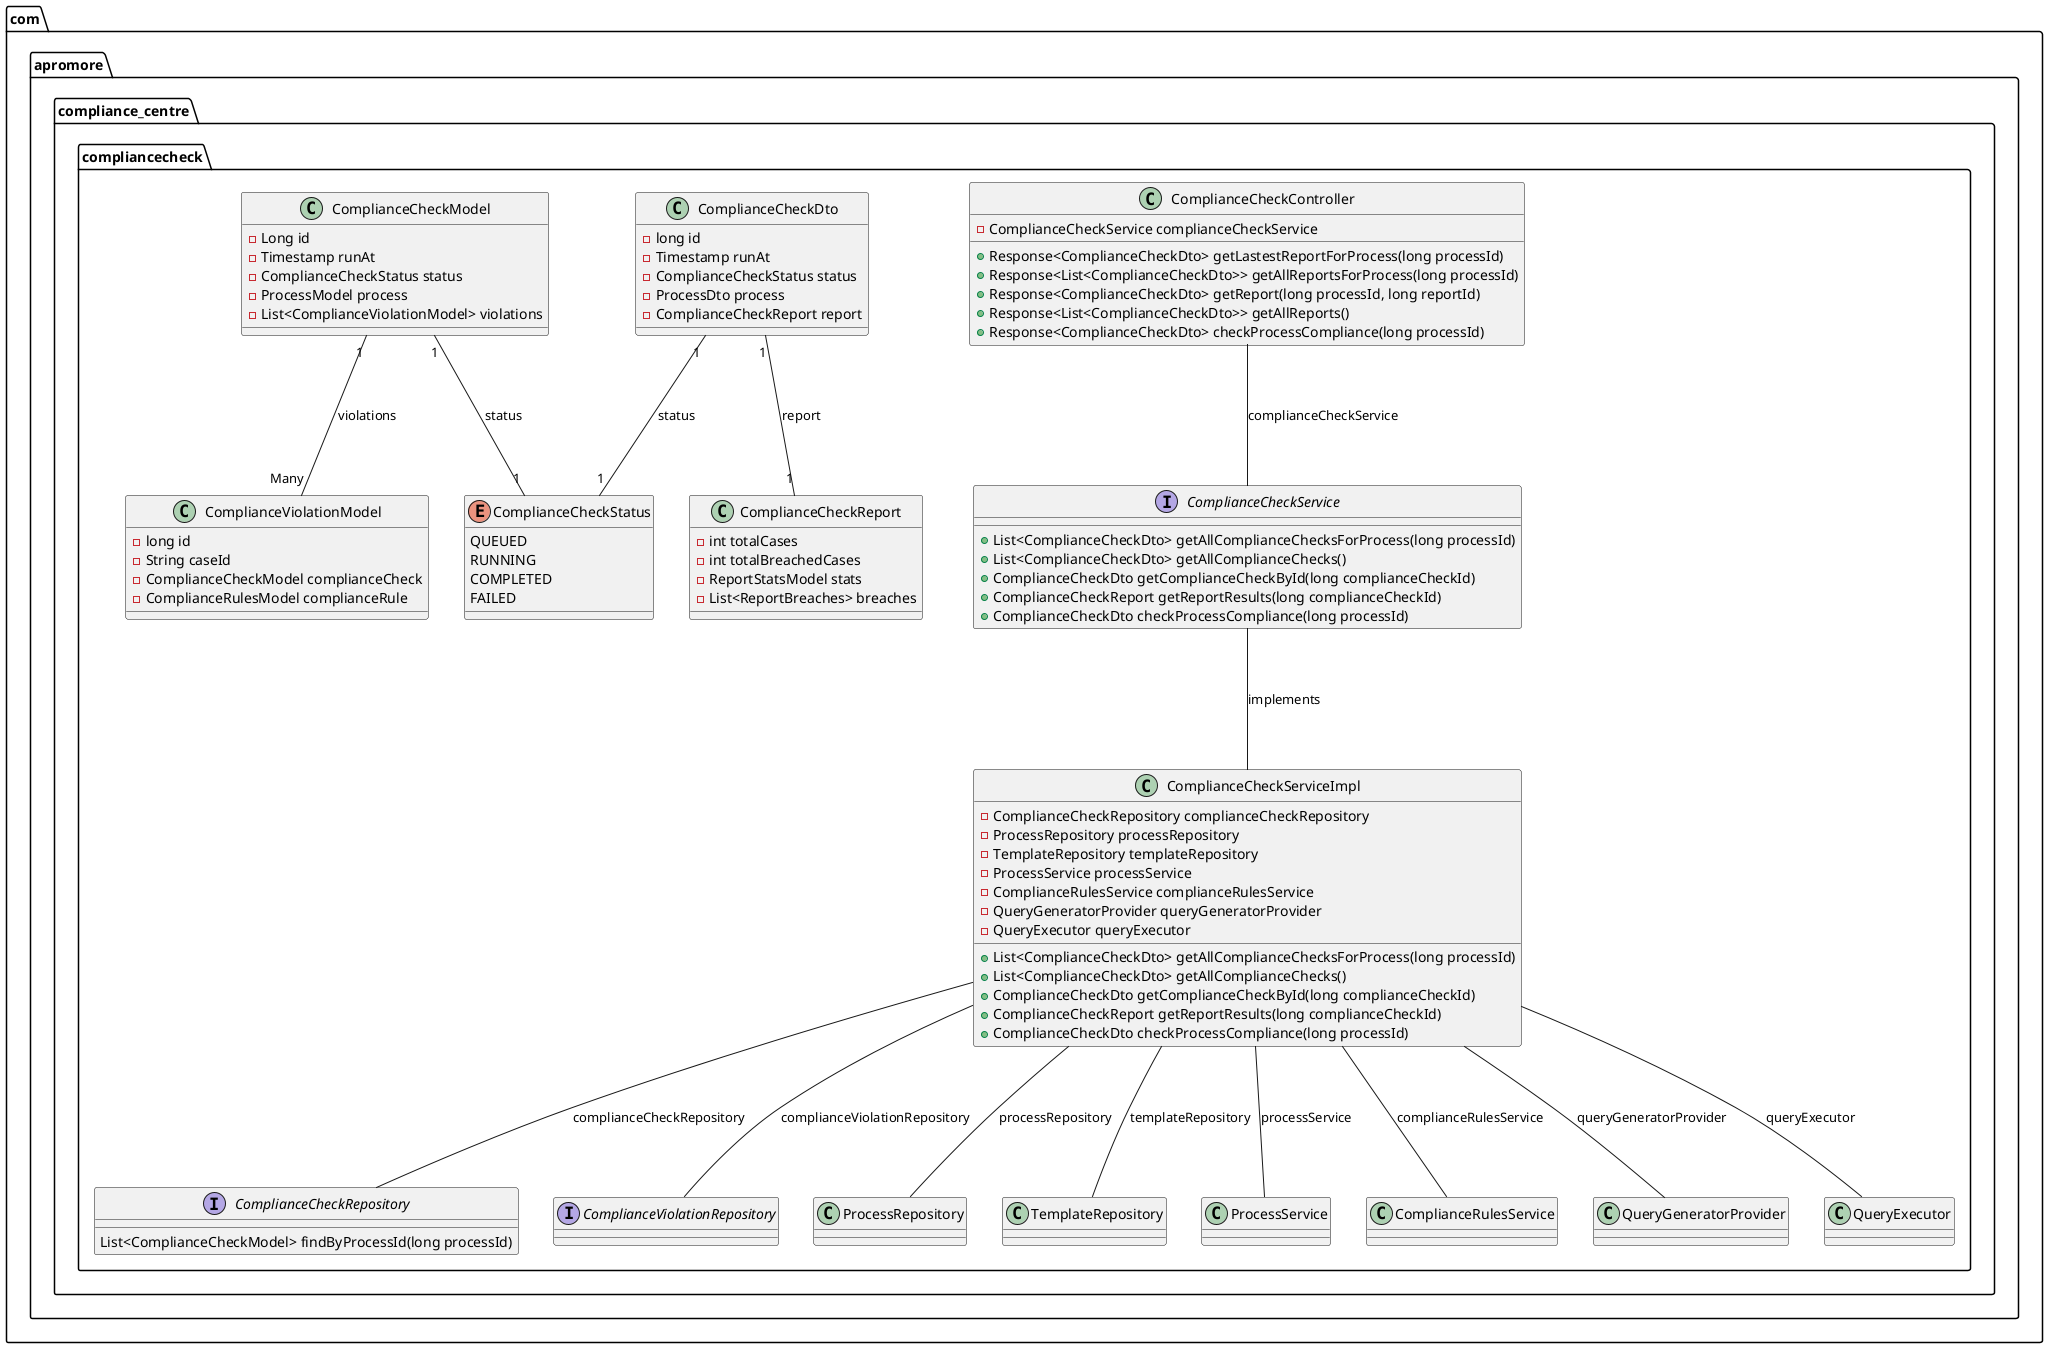 @startuml class-diagram-compliancecheck

package com.apromore.compliance_centre.compliancecheck {

    enum ComplianceCheckStatus {
        QUEUED
        RUNNING
        COMPLETED
        FAILED
    }

    class ComplianceCheckController {
        + Response<ComplianceCheckDto> getLastestReportForProcess(long processId)
        + Response<List<ComplianceCheckDto>> getAllReportsForProcess(long processId)
        + Response<ComplianceCheckDto> getReport(long processId, long reportId)
        + Response<List<ComplianceCheckDto>> getAllReports()
        + Response<ComplianceCheckDto> checkProcessCompliance(long processId)
        - ComplianceCheckService complianceCheckService
    }

    class ComplianceCheckDto {
        - long id
        - Timestamp runAt
        - ComplianceCheckStatus status
        - ProcessDto process
        - ComplianceCheckReport report
    }

    class ComplianceCheckModel {
        - Long id
        - Timestamp runAt
        - ComplianceCheckStatus status
        - ProcessModel process
        - List<ComplianceViolationModel> violations
    }

    class ComplianceCheckReport {
        - int totalCases
        - int totalBreachedCases
        - ReportStatsModel stats
        - List<ReportBreaches> breaches
    }

    interface ComplianceCheckRepository {
        List<ComplianceCheckModel> findByProcessId(long processId)
    }

    interface ComplianceCheckService {
        + List<ComplianceCheckDto> getAllComplianceChecksForProcess(long processId)
        + List<ComplianceCheckDto> getAllComplianceChecks()
        + ComplianceCheckDto getComplianceCheckById(long complianceCheckId)
        + ComplianceCheckReport getReportResults(long complianceCheckId)
        + ComplianceCheckDto checkProcessCompliance(long processId)
    }

    interface ComplianceViolationRepository {
    }

    class ComplianceCheckServiceImpl {
        - ComplianceCheckRepository complianceCheckRepository
        - ProcessRepository processRepository
        - TemplateRepository templateRepository
        - ProcessService processService
        - ComplianceRulesService complianceRulesService
        - QueryGeneratorProvider queryGeneratorProvider
        - QueryExecutor queryExecutor
        + List<ComplianceCheckDto> getAllComplianceChecksForProcess(long processId)
        + List<ComplianceCheckDto> getAllComplianceChecks()
        + ComplianceCheckDto getComplianceCheckById(long complianceCheckId)
        + ComplianceCheckReport getReportResults(long complianceCheckId)
        + ComplianceCheckDto checkProcessCompliance(long processId)
    }

    class ComplianceViolationModel {
        - long id
        - String caseId
        - ComplianceCheckModel complianceCheck
        - ComplianceRulesModel complianceRule
    }

    ComplianceCheckDto "1" --- "1" ComplianceCheckStatus: status
    ComplianceCheckDto "1" --- "1" ComplianceCheckReport: report
    ComplianceCheckModel "1" --- "1" ComplianceCheckStatus: status
    ComplianceCheckModel "1" --- "Many" ComplianceViolationModel: violations
    ComplianceCheckServiceImpl --- ComplianceCheckRepository: complianceCheckRepository
    ComplianceCheckServiceImpl --- ProcessRepository: processRepository
    ComplianceCheckServiceImpl --- TemplateRepository: templateRepository
    ComplianceCheckServiceImpl --- ProcessService: processService
    ComplianceCheckServiceImpl --- ComplianceRulesService: complianceRulesService
    ComplianceCheckServiceImpl --- QueryGeneratorProvider: queryGeneratorProvider
    ComplianceCheckServiceImpl --- QueryExecutor: queryExecutor
    ComplianceCheckServiceImpl --- ComplianceViolationRepository: complianceViolationRepository
    ComplianceCheckService --- ComplianceCheckServiceImpl: implements
    ComplianceCheckController --- ComplianceCheckService: complianceCheckService
}

@enduml

